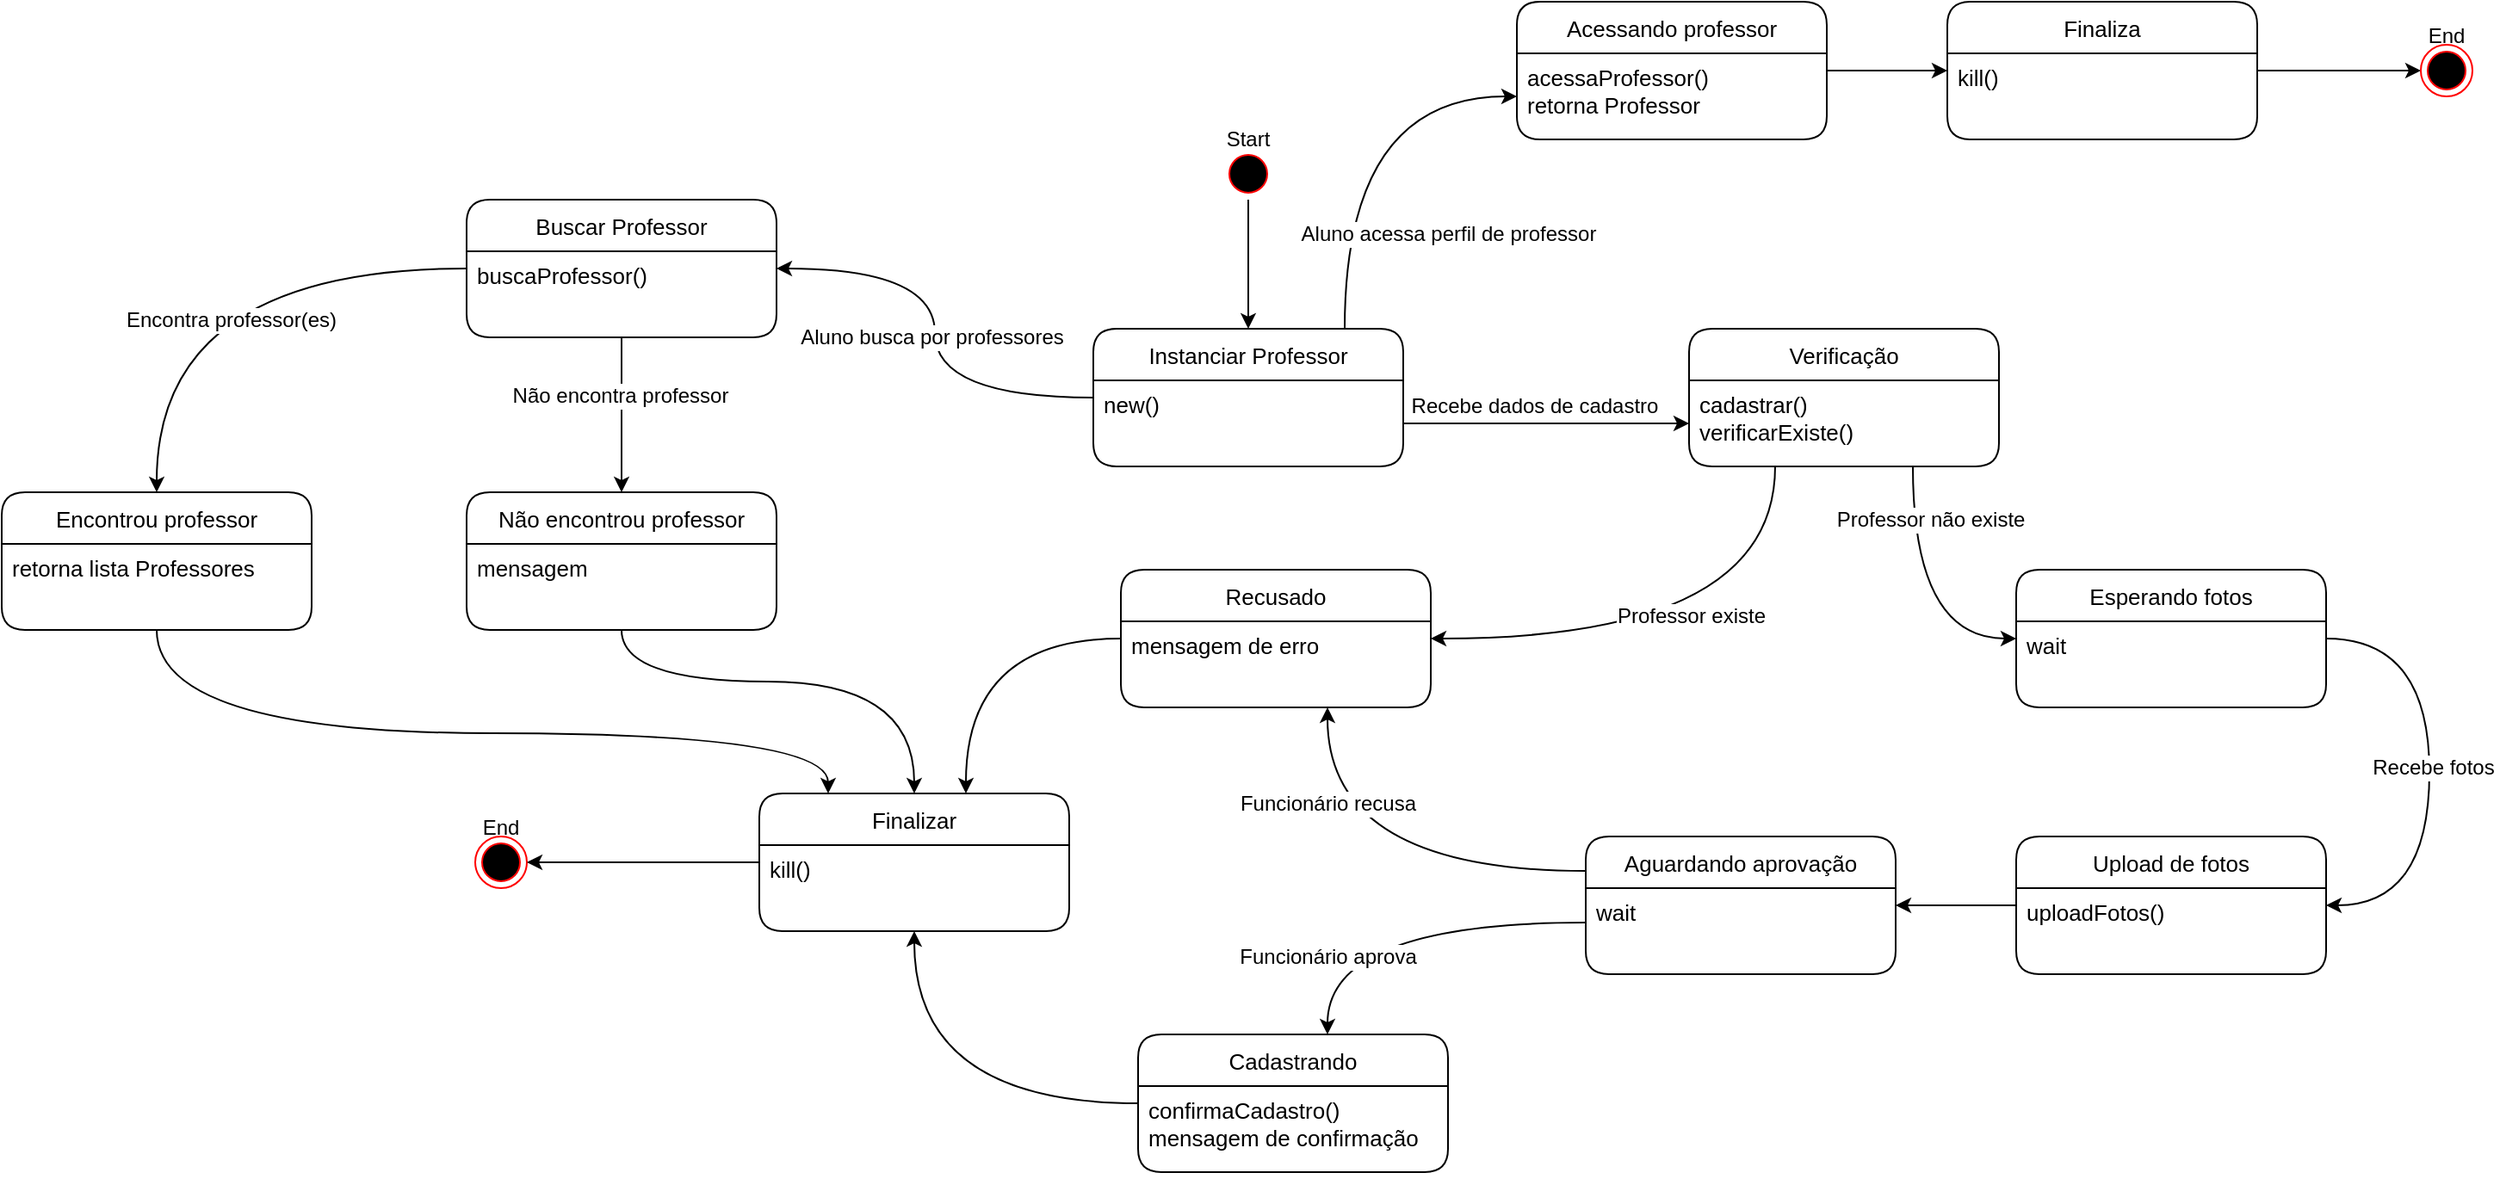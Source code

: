 <mxfile version="17.4.1" type="github">
  <diagram id="s0aPrs5HfquPw13XSlsm" name="Page-1">
    <mxGraphModel dx="1778" dy="993" grid="1" gridSize="10" guides="1" tooltips="1" connect="1" arrows="1" fold="1" page="1" pageScale="1" pageWidth="827" pageHeight="1169" math="0" shadow="0">
      <root>
        <mxCell id="0" />
        <mxCell id="1" parent="0" />
        <mxCell id="Yje8EIRbAULQ11PDXrBn-1" style="edgeStyle=orthogonalEdgeStyle;rounded=0;orthogonalLoop=1;jettySize=auto;html=1;fontSize=12;" edge="1" parent="1" source="Yje8EIRbAULQ11PDXrBn-5" target="Yje8EIRbAULQ11PDXrBn-18">
          <mxGeometry relative="1" as="geometry">
            <mxPoint x="940" y="435" as="targetPoint" />
            <Array as="points">
              <mxPoint x="970" y="390" />
              <mxPoint x="970" y="390" />
            </Array>
          </mxGeometry>
        </mxCell>
        <mxCell id="Yje8EIRbAULQ11PDXrBn-2" value="Recebe dados de cadastro" style="edgeLabel;html=1;align=center;verticalAlign=middle;resizable=0;points=[];fontSize=12;" vertex="1" connectable="0" parent="Yje8EIRbAULQ11PDXrBn-1">
          <mxGeometry x="0.196" y="-1" relative="1" as="geometry">
            <mxPoint x="-24" y="-11" as="offset" />
          </mxGeometry>
        </mxCell>
        <mxCell id="Yje8EIRbAULQ11PDXrBn-47" style="edgeStyle=orthogonalEdgeStyle;rounded=0;orthogonalLoop=1;jettySize=auto;html=1;curved=1;" edge="1" parent="1" source="Yje8EIRbAULQ11PDXrBn-5" target="Yje8EIRbAULQ11PDXrBn-45">
          <mxGeometry relative="1" as="geometry" />
        </mxCell>
        <mxCell id="Yje8EIRbAULQ11PDXrBn-52" value="Aluno busca por professores" style="edgeLabel;html=1;align=center;verticalAlign=middle;resizable=0;points=[];fontSize=12;" vertex="1" connectable="0" parent="Yje8EIRbAULQ11PDXrBn-47">
          <mxGeometry x="-0.116" y="1" relative="1" as="geometry">
            <mxPoint x="-1" y="-13" as="offset" />
          </mxGeometry>
        </mxCell>
        <mxCell id="Yje8EIRbAULQ11PDXrBn-63" style="edgeStyle=orthogonalEdgeStyle;curved=1;rounded=0;orthogonalLoop=1;jettySize=auto;html=1;fontSize=12;" edge="1" parent="1" source="Yje8EIRbAULQ11PDXrBn-5" target="Yje8EIRbAULQ11PDXrBn-61">
          <mxGeometry relative="1" as="geometry">
            <Array as="points">
              <mxPoint x="880" y="200" />
            </Array>
          </mxGeometry>
        </mxCell>
        <mxCell id="Yje8EIRbAULQ11PDXrBn-64" value="Aluno acessa perfil de professor" style="edgeLabel;html=1;align=center;verticalAlign=middle;resizable=0;points=[];fontSize=12;" vertex="1" connectable="0" parent="Yje8EIRbAULQ11PDXrBn-63">
          <mxGeometry x="-0.288" y="-10" relative="1" as="geometry">
            <mxPoint x="50" y="28" as="offset" />
          </mxGeometry>
        </mxCell>
        <mxCell id="Yje8EIRbAULQ11PDXrBn-5" value="Instanciar Professor" style="swimlane;fontStyle=0;childLayout=stackLayout;horizontal=1;startSize=30;horizontalStack=0;resizeParent=1;resizeParentMax=0;resizeLast=0;collapsible=1;marginBottom=0;rounded=1;fontSize=13;" vertex="1" parent="1">
          <mxGeometry x="734" y="335" width="180" height="80" as="geometry" />
        </mxCell>
        <mxCell id="Yje8EIRbAULQ11PDXrBn-6" value="new()" style="text;strokeColor=none;fillColor=none;align=left;verticalAlign=top;spacingLeft=4;spacingRight=4;overflow=hidden;points=[[0,0.5],[1,0.5]];portConstraint=eastwest;rotatable=0;fontSize=13;" vertex="1" parent="Yje8EIRbAULQ11PDXrBn-5">
          <mxGeometry y="30" width="180" height="50" as="geometry" />
        </mxCell>
        <mxCell id="Yje8EIRbAULQ11PDXrBn-7" value="" style="group" vertex="1" connectable="0" parent="1">
          <mxGeometry x="794" y="210" width="60" height="50" as="geometry" />
        </mxCell>
        <mxCell id="Yje8EIRbAULQ11PDXrBn-8" value="" style="ellipse;html=1;shape=startState;fillColor=#000000;strokeColor=#ff0000;rounded=1;" vertex="1" parent="Yje8EIRbAULQ11PDXrBn-7">
          <mxGeometry x="15" y="20" width="30" height="30" as="geometry" />
        </mxCell>
        <mxCell id="Yje8EIRbAULQ11PDXrBn-9" value="Start" style="text;html=1;strokeColor=none;fillColor=none;align=center;verticalAlign=middle;whiteSpace=wrap;rounded=0;" vertex="1" parent="Yje8EIRbAULQ11PDXrBn-7">
          <mxGeometry width="60" height="30" as="geometry" />
        </mxCell>
        <mxCell id="Yje8EIRbAULQ11PDXrBn-10" value="" style="group" vertex="1" connectable="0" parent="1">
          <mxGeometry x="360" y="610" width="60" height="50" as="geometry" />
        </mxCell>
        <mxCell id="Yje8EIRbAULQ11PDXrBn-11" value="" style="ellipse;html=1;shape=endState;fillColor=#000000;strokeColor=#ff0000;rounded=1;" vertex="1" parent="Yje8EIRbAULQ11PDXrBn-10">
          <mxGeometry x="15" y="20" width="30" height="30" as="geometry" />
        </mxCell>
        <mxCell id="Yje8EIRbAULQ11PDXrBn-12" value="End" style="text;html=1;strokeColor=none;fillColor=none;align=center;verticalAlign=middle;whiteSpace=wrap;rounded=0;" vertex="1" parent="Yje8EIRbAULQ11PDXrBn-10">
          <mxGeometry width="60" height="30" as="geometry" />
        </mxCell>
        <mxCell id="Yje8EIRbAULQ11PDXrBn-13" style="edgeStyle=orthogonalEdgeStyle;rounded=0;orthogonalLoop=1;jettySize=auto;html=1;" edge="1" parent="1" source="Yje8EIRbAULQ11PDXrBn-8" target="Yje8EIRbAULQ11PDXrBn-5">
          <mxGeometry relative="1" as="geometry" />
        </mxCell>
        <mxCell id="Yje8EIRbAULQ11PDXrBn-14" style="edgeStyle=orthogonalEdgeStyle;rounded=0;orthogonalLoop=1;jettySize=auto;html=1;fontSize=12;curved=1;" edge="1" parent="1" source="Yje8EIRbAULQ11PDXrBn-18" target="Yje8EIRbAULQ11PDXrBn-21">
          <mxGeometry relative="1" as="geometry">
            <Array as="points">
              <mxPoint x="1130" y="515" />
            </Array>
          </mxGeometry>
        </mxCell>
        <mxCell id="Yje8EIRbAULQ11PDXrBn-15" value="Professor existe" style="edgeLabel;html=1;align=center;verticalAlign=middle;resizable=0;points=[];fontSize=12;" vertex="1" connectable="0" parent="Yje8EIRbAULQ11PDXrBn-14">
          <mxGeometry x="-0.204" y="10" relative="1" as="geometry">
            <mxPoint x="-30" y="-23" as="offset" />
          </mxGeometry>
        </mxCell>
        <mxCell id="Yje8EIRbAULQ11PDXrBn-16" style="edgeStyle=orthogonalEdgeStyle;curved=1;rounded=0;orthogonalLoop=1;jettySize=auto;html=1;fontSize=12;" edge="1" parent="1" source="Yje8EIRbAULQ11PDXrBn-18" target="Yje8EIRbAULQ11PDXrBn-25">
          <mxGeometry relative="1" as="geometry">
            <Array as="points">
              <mxPoint x="1210" y="515" />
            </Array>
          </mxGeometry>
        </mxCell>
        <mxCell id="Yje8EIRbAULQ11PDXrBn-17" value="Professor não existe" style="edgeLabel;html=1;align=center;verticalAlign=middle;resizable=0;points=[];fontSize=12;" vertex="1" connectable="0" parent="Yje8EIRbAULQ11PDXrBn-16">
          <mxGeometry x="-0.526" y="-9" relative="1" as="geometry">
            <mxPoint x="19" y="-7" as="offset" />
          </mxGeometry>
        </mxCell>
        <mxCell id="Yje8EIRbAULQ11PDXrBn-18" value="Verificação" style="swimlane;fontStyle=0;childLayout=stackLayout;horizontal=1;startSize=30;horizontalStack=0;resizeParent=1;resizeParentMax=0;resizeLast=0;collapsible=1;marginBottom=0;rounded=1;fontSize=13;" vertex="1" parent="1">
          <mxGeometry x="1080" y="335" width="180" height="80" as="geometry" />
        </mxCell>
        <mxCell id="Yje8EIRbAULQ11PDXrBn-19" value="cadastrar()&#xa;verificarExiste()" style="text;strokeColor=none;fillColor=none;align=left;verticalAlign=top;spacingLeft=4;spacingRight=4;overflow=hidden;points=[[0,0.5],[1,0.5]];portConstraint=eastwest;rotatable=0;fontSize=13;" vertex="1" parent="Yje8EIRbAULQ11PDXrBn-18">
          <mxGeometry y="30" width="180" height="50" as="geometry" />
        </mxCell>
        <mxCell id="Yje8EIRbAULQ11PDXrBn-20" style="edgeStyle=orthogonalEdgeStyle;curved=1;rounded=0;orthogonalLoop=1;jettySize=auto;html=1;fontSize=12;" edge="1" parent="1" source="Yje8EIRbAULQ11PDXrBn-21" target="Yje8EIRbAULQ11PDXrBn-38">
          <mxGeometry relative="1" as="geometry">
            <Array as="points">
              <mxPoint x="660" y="515" />
            </Array>
          </mxGeometry>
        </mxCell>
        <mxCell id="Yje8EIRbAULQ11PDXrBn-21" value="Recusado" style="swimlane;fontStyle=0;childLayout=stackLayout;horizontal=1;startSize=30;horizontalStack=0;resizeParent=1;resizeParentMax=0;resizeLast=0;collapsible=1;marginBottom=0;rounded=1;fontSize=13;" vertex="1" parent="1">
          <mxGeometry x="750" y="475" width="180" height="80" as="geometry" />
        </mxCell>
        <mxCell id="Yje8EIRbAULQ11PDXrBn-22" value="mensagem de erro&#xa;" style="text;strokeColor=none;fillColor=none;align=left;verticalAlign=top;spacingLeft=4;spacingRight=4;overflow=hidden;points=[[0,0.5],[1,0.5]];portConstraint=eastwest;rotatable=0;fontSize=13;" vertex="1" parent="Yje8EIRbAULQ11PDXrBn-21">
          <mxGeometry y="30" width="180" height="50" as="geometry" />
        </mxCell>
        <mxCell id="Yje8EIRbAULQ11PDXrBn-23" style="edgeStyle=orthogonalEdgeStyle;rounded=0;orthogonalLoop=1;jettySize=auto;html=1;fontSize=12;curved=1;" edge="1" parent="1" source="Yje8EIRbAULQ11PDXrBn-25" target="Yje8EIRbAULQ11PDXrBn-28">
          <mxGeometry relative="1" as="geometry">
            <Array as="points">
              <mxPoint x="1510" y="515" />
              <mxPoint x="1510" y="670" />
            </Array>
          </mxGeometry>
        </mxCell>
        <mxCell id="Yje8EIRbAULQ11PDXrBn-24" value="Recebe fotos" style="edgeLabel;html=1;align=center;verticalAlign=middle;resizable=0;points=[];fontSize=12;" vertex="1" connectable="0" parent="Yje8EIRbAULQ11PDXrBn-23">
          <mxGeometry x="-0.119" y="-1" relative="1" as="geometry">
            <mxPoint x="3" y="14" as="offset" />
          </mxGeometry>
        </mxCell>
        <mxCell id="Yje8EIRbAULQ11PDXrBn-25" value="Esperando fotos" style="swimlane;fontStyle=0;childLayout=stackLayout;horizontal=1;startSize=30;horizontalStack=0;resizeParent=1;resizeParentMax=0;resizeLast=0;collapsible=1;marginBottom=0;rounded=1;fontSize=13;" vertex="1" parent="1">
          <mxGeometry x="1270" y="475" width="180" height="80" as="geometry" />
        </mxCell>
        <mxCell id="Yje8EIRbAULQ11PDXrBn-26" value="wait" style="text;strokeColor=none;fillColor=none;align=left;verticalAlign=top;spacingLeft=4;spacingRight=4;overflow=hidden;points=[[0,0.5],[1,0.5]];portConstraint=eastwest;rotatable=0;fontSize=13;" vertex="1" parent="Yje8EIRbAULQ11PDXrBn-25">
          <mxGeometry y="30" width="180" height="50" as="geometry" />
        </mxCell>
        <mxCell id="Yje8EIRbAULQ11PDXrBn-27" style="edgeStyle=orthogonalEdgeStyle;curved=1;rounded=0;orthogonalLoop=1;jettySize=auto;html=1;fontSize=12;" edge="1" parent="1" source="Yje8EIRbAULQ11PDXrBn-28" target="Yje8EIRbAULQ11PDXrBn-32">
          <mxGeometry relative="1" as="geometry" />
        </mxCell>
        <mxCell id="Yje8EIRbAULQ11PDXrBn-28" value="Upload de fotos" style="swimlane;fontStyle=0;childLayout=stackLayout;horizontal=1;startSize=30;horizontalStack=0;resizeParent=1;resizeParentMax=0;resizeLast=0;collapsible=1;marginBottom=0;rounded=1;fontSize=13;" vertex="1" parent="1">
          <mxGeometry x="1270" y="630" width="180" height="80" as="geometry" />
        </mxCell>
        <mxCell id="Yje8EIRbAULQ11PDXrBn-29" value="uploadFotos()" style="text;strokeColor=none;fillColor=none;align=left;verticalAlign=top;spacingLeft=4;spacingRight=4;overflow=hidden;points=[[0,0.5],[1,0.5]];portConstraint=eastwest;rotatable=0;fontSize=13;" vertex="1" parent="Yje8EIRbAULQ11PDXrBn-28">
          <mxGeometry y="30" width="180" height="50" as="geometry" />
        </mxCell>
        <mxCell id="Yje8EIRbAULQ11PDXrBn-30" style="edgeStyle=orthogonalEdgeStyle;curved=1;rounded=0;orthogonalLoop=1;jettySize=auto;html=1;fontSize=12;" edge="1" parent="1" source="Yje8EIRbAULQ11PDXrBn-32" target="Yje8EIRbAULQ11PDXrBn-21">
          <mxGeometry relative="1" as="geometry">
            <Array as="points">
              <mxPoint x="870" y="650" />
            </Array>
          </mxGeometry>
        </mxCell>
        <mxCell id="Yje8EIRbAULQ11PDXrBn-31" value="Funcionário recusa" style="edgeLabel;html=1;align=center;verticalAlign=middle;resizable=0;points=[];fontSize=12;" vertex="1" connectable="0" parent="Yje8EIRbAULQ11PDXrBn-30">
          <mxGeometry x="0.319" y="-15" relative="1" as="geometry">
            <mxPoint x="-15" y="-28" as="offset" />
          </mxGeometry>
        </mxCell>
        <mxCell id="Yje8EIRbAULQ11PDXrBn-32" value="Aguardando aprovação" style="swimlane;fontStyle=0;childLayout=stackLayout;horizontal=1;startSize=30;horizontalStack=0;resizeParent=1;resizeParentMax=0;resizeLast=0;collapsible=1;marginBottom=0;rounded=1;fontSize=13;" vertex="1" parent="1">
          <mxGeometry x="1020" y="630" width="180" height="80" as="geometry" />
        </mxCell>
        <mxCell id="Yje8EIRbAULQ11PDXrBn-33" value="wait" style="text;strokeColor=none;fillColor=none;align=left;verticalAlign=top;spacingLeft=4;spacingRight=4;overflow=hidden;points=[[0,0.5],[1,0.5]];portConstraint=eastwest;rotatable=0;fontSize=13;" vertex="1" parent="Yje8EIRbAULQ11PDXrBn-32">
          <mxGeometry y="30" width="180" height="50" as="geometry" />
        </mxCell>
        <mxCell id="Yje8EIRbAULQ11PDXrBn-34" style="edgeStyle=orthogonalEdgeStyle;curved=1;rounded=0;orthogonalLoop=1;jettySize=auto;html=1;fontSize=12;" edge="1" parent="1" source="Yje8EIRbAULQ11PDXrBn-35" target="Yje8EIRbAULQ11PDXrBn-38">
          <mxGeometry relative="1" as="geometry" />
        </mxCell>
        <mxCell id="Yje8EIRbAULQ11PDXrBn-35" value="Cadastrando" style="swimlane;fontStyle=0;childLayout=stackLayout;horizontal=1;startSize=30;horizontalStack=0;resizeParent=1;resizeParentMax=0;resizeLast=0;collapsible=1;marginBottom=0;rounded=1;fontSize=13;" vertex="1" parent="1">
          <mxGeometry x="760" y="745" width="180" height="80" as="geometry" />
        </mxCell>
        <mxCell id="Yje8EIRbAULQ11PDXrBn-36" value="confirmaCadastro()&#xa;mensagem de confirmação" style="text;strokeColor=none;fillColor=none;align=left;verticalAlign=top;spacingLeft=4;spacingRight=4;overflow=hidden;points=[[0,0.5],[1,0.5]];portConstraint=eastwest;rotatable=0;fontSize=13;" vertex="1" parent="Yje8EIRbAULQ11PDXrBn-35">
          <mxGeometry y="30" width="180" height="50" as="geometry" />
        </mxCell>
        <mxCell id="Yje8EIRbAULQ11PDXrBn-37" style="edgeStyle=orthogonalEdgeStyle;curved=1;rounded=0;orthogonalLoop=1;jettySize=auto;html=1;fontSize=12;" edge="1" parent="1" source="Yje8EIRbAULQ11PDXrBn-38" target="Yje8EIRbAULQ11PDXrBn-11">
          <mxGeometry relative="1" as="geometry" />
        </mxCell>
        <mxCell id="Yje8EIRbAULQ11PDXrBn-38" value="Finalizar" style="swimlane;fontStyle=0;childLayout=stackLayout;horizontal=1;startSize=30;horizontalStack=0;resizeParent=1;resizeParentMax=0;resizeLast=0;collapsible=1;marginBottom=0;rounded=1;fontSize=13;" vertex="1" parent="1">
          <mxGeometry x="540" y="605" width="180" height="80" as="geometry" />
        </mxCell>
        <mxCell id="Yje8EIRbAULQ11PDXrBn-39" value="kill()" style="text;strokeColor=none;fillColor=none;align=left;verticalAlign=top;spacingLeft=4;spacingRight=4;overflow=hidden;points=[[0,0.5],[1,0.5]];portConstraint=eastwest;rotatable=0;fontSize=13;" vertex="1" parent="Yje8EIRbAULQ11PDXrBn-38">
          <mxGeometry y="30" width="180" height="50" as="geometry" />
        </mxCell>
        <mxCell id="Yje8EIRbAULQ11PDXrBn-40" style="edgeStyle=orthogonalEdgeStyle;curved=1;rounded=0;orthogonalLoop=1;jettySize=auto;html=1;fontSize=12;" edge="1" parent="1" source="Yje8EIRbAULQ11PDXrBn-33" target="Yje8EIRbAULQ11PDXrBn-35">
          <mxGeometry relative="1" as="geometry">
            <Array as="points">
              <mxPoint x="870" y="680" />
            </Array>
          </mxGeometry>
        </mxCell>
        <mxCell id="Yje8EIRbAULQ11PDXrBn-41" value="Funcionário aprova" style="edgeLabel;html=1;align=center;verticalAlign=middle;resizable=0;points=[];fontSize=12;" vertex="1" connectable="0" parent="Yje8EIRbAULQ11PDXrBn-40">
          <mxGeometry x="-0.468" y="3" relative="1" as="geometry">
            <mxPoint x="-93" y="17" as="offset" />
          </mxGeometry>
        </mxCell>
        <mxCell id="Yje8EIRbAULQ11PDXrBn-55" style="edgeStyle=orthogonalEdgeStyle;curved=1;rounded=0;orthogonalLoop=1;jettySize=auto;html=1;" edge="1" parent="1" source="Yje8EIRbAULQ11PDXrBn-45" target="Yje8EIRbAULQ11PDXrBn-48">
          <mxGeometry relative="1" as="geometry" />
        </mxCell>
        <mxCell id="Yje8EIRbAULQ11PDXrBn-58" value="Encontra professor(es)" style="edgeLabel;html=1;align=center;verticalAlign=middle;resizable=0;points=[];fontSize=12;" vertex="1" connectable="0" parent="Yje8EIRbAULQ11PDXrBn-55">
          <mxGeometry x="-0.116" y="30" relative="1" as="geometry">
            <mxPoint as="offset" />
          </mxGeometry>
        </mxCell>
        <mxCell id="Yje8EIRbAULQ11PDXrBn-56" style="edgeStyle=orthogonalEdgeStyle;curved=1;rounded=0;orthogonalLoop=1;jettySize=auto;html=1;" edge="1" parent="1" source="Yje8EIRbAULQ11PDXrBn-45" target="Yje8EIRbAULQ11PDXrBn-53">
          <mxGeometry relative="1" as="geometry" />
        </mxCell>
        <mxCell id="Yje8EIRbAULQ11PDXrBn-57" value="Não encontra professor" style="edgeLabel;html=1;align=center;verticalAlign=middle;resizable=0;points=[];fontSize=12;" vertex="1" connectable="0" parent="Yje8EIRbAULQ11PDXrBn-56">
          <mxGeometry x="-0.248" y="-1" relative="1" as="geometry">
            <mxPoint as="offset" />
          </mxGeometry>
        </mxCell>
        <mxCell id="Yje8EIRbAULQ11PDXrBn-45" value="Buscar Professor" style="swimlane;fontStyle=0;childLayout=stackLayout;horizontal=1;startSize=30;horizontalStack=0;resizeParent=1;resizeParentMax=0;resizeLast=0;collapsible=1;marginBottom=0;rounded=1;fontSize=13;" vertex="1" parent="1">
          <mxGeometry x="370" y="260" width="180" height="80" as="geometry" />
        </mxCell>
        <mxCell id="Yje8EIRbAULQ11PDXrBn-46" value="buscaProfessor()" style="text;strokeColor=none;fillColor=none;align=left;verticalAlign=top;spacingLeft=4;spacingRight=4;overflow=hidden;points=[[0,0.5],[1,0.5]];portConstraint=eastwest;rotatable=0;fontSize=13;" vertex="1" parent="Yje8EIRbAULQ11PDXrBn-45">
          <mxGeometry y="30" width="180" height="50" as="geometry" />
        </mxCell>
        <mxCell id="Yje8EIRbAULQ11PDXrBn-60" style="edgeStyle=orthogonalEdgeStyle;curved=1;rounded=0;orthogonalLoop=1;jettySize=auto;html=1;" edge="1" parent="1" source="Yje8EIRbAULQ11PDXrBn-48" target="Yje8EIRbAULQ11PDXrBn-38">
          <mxGeometry relative="1" as="geometry">
            <Array as="points">
              <mxPoint x="190" y="570" />
              <mxPoint x="580" y="570" />
            </Array>
          </mxGeometry>
        </mxCell>
        <mxCell id="Yje8EIRbAULQ11PDXrBn-48" value="Encontrou professor" style="swimlane;fontStyle=0;childLayout=stackLayout;horizontal=1;startSize=30;horizontalStack=0;resizeParent=1;resizeParentMax=0;resizeLast=0;collapsible=1;marginBottom=0;rounded=1;fontSize=13;" vertex="1" parent="1">
          <mxGeometry x="100" y="430" width="180" height="80" as="geometry" />
        </mxCell>
        <mxCell id="Yje8EIRbAULQ11PDXrBn-49" value="retorna lista Professores" style="text;strokeColor=none;fillColor=none;align=left;verticalAlign=top;spacingLeft=4;spacingRight=4;overflow=hidden;points=[[0,0.5],[1,0.5]];portConstraint=eastwest;rotatable=0;fontSize=13;" vertex="1" parent="Yje8EIRbAULQ11PDXrBn-48">
          <mxGeometry y="30" width="180" height="50" as="geometry" />
        </mxCell>
        <mxCell id="Yje8EIRbAULQ11PDXrBn-59" style="edgeStyle=orthogonalEdgeStyle;curved=1;rounded=0;orthogonalLoop=1;jettySize=auto;html=1;" edge="1" parent="1" source="Yje8EIRbAULQ11PDXrBn-53" target="Yje8EIRbAULQ11PDXrBn-38">
          <mxGeometry relative="1" as="geometry">
            <Array as="points">
              <mxPoint x="460" y="540" />
              <mxPoint x="630" y="540" />
            </Array>
          </mxGeometry>
        </mxCell>
        <mxCell id="Yje8EIRbAULQ11PDXrBn-53" value="Não encontrou professor" style="swimlane;fontStyle=0;childLayout=stackLayout;horizontal=1;startSize=30;horizontalStack=0;resizeParent=1;resizeParentMax=0;resizeLast=0;collapsible=1;marginBottom=0;rounded=1;fontSize=13;" vertex="1" parent="1">
          <mxGeometry x="370" y="430" width="180" height="80" as="geometry" />
        </mxCell>
        <mxCell id="Yje8EIRbAULQ11PDXrBn-54" value="mensagem" style="text;strokeColor=none;fillColor=none;align=left;verticalAlign=top;spacingLeft=4;spacingRight=4;overflow=hidden;points=[[0,0.5],[1,0.5]];portConstraint=eastwest;rotatable=0;fontSize=13;" vertex="1" parent="Yje8EIRbAULQ11PDXrBn-53">
          <mxGeometry y="30" width="180" height="50" as="geometry" />
        </mxCell>
        <mxCell id="Yje8EIRbAULQ11PDXrBn-68" style="edgeStyle=orthogonalEdgeStyle;curved=1;rounded=0;orthogonalLoop=1;jettySize=auto;html=1;fontSize=12;" edge="1" parent="1" source="Yje8EIRbAULQ11PDXrBn-61" target="Yje8EIRbAULQ11PDXrBn-66">
          <mxGeometry relative="1" as="geometry" />
        </mxCell>
        <mxCell id="Yje8EIRbAULQ11PDXrBn-61" value="Acessando professor" style="swimlane;fontStyle=0;childLayout=stackLayout;horizontal=1;startSize=30;horizontalStack=0;resizeParent=1;resizeParentMax=0;resizeLast=0;collapsible=1;marginBottom=0;rounded=1;fontSize=13;" vertex="1" parent="1">
          <mxGeometry x="980" y="145" width="180" height="80" as="geometry" />
        </mxCell>
        <mxCell id="Yje8EIRbAULQ11PDXrBn-62" value="acessaProfessor()&#xa;retorna Professor" style="text;strokeColor=none;fillColor=none;align=left;verticalAlign=top;spacingLeft=4;spacingRight=4;overflow=hidden;points=[[0,0.5],[1,0.5]];portConstraint=eastwest;rotatable=0;fontSize=13;" vertex="1" parent="Yje8EIRbAULQ11PDXrBn-61">
          <mxGeometry y="30" width="180" height="50" as="geometry" />
        </mxCell>
        <mxCell id="Yje8EIRbAULQ11PDXrBn-73" style="edgeStyle=orthogonalEdgeStyle;curved=1;rounded=0;orthogonalLoop=1;jettySize=auto;html=1;fontSize=12;" edge="1" parent="1" source="Yje8EIRbAULQ11PDXrBn-66" target="Yje8EIRbAULQ11PDXrBn-71">
          <mxGeometry relative="1" as="geometry" />
        </mxCell>
        <mxCell id="Yje8EIRbAULQ11PDXrBn-66" value="Finaliza" style="swimlane;fontStyle=0;childLayout=stackLayout;horizontal=1;startSize=30;horizontalStack=0;resizeParent=1;resizeParentMax=0;resizeLast=0;collapsible=1;marginBottom=0;rounded=1;fontSize=13;" vertex="1" parent="1">
          <mxGeometry x="1230" y="145" width="180" height="80" as="geometry" />
        </mxCell>
        <mxCell id="Yje8EIRbAULQ11PDXrBn-67" value="kill()" style="text;strokeColor=none;fillColor=none;align=left;verticalAlign=top;spacingLeft=4;spacingRight=4;overflow=hidden;points=[[0,0.5],[1,0.5]];portConstraint=eastwest;rotatable=0;fontSize=13;" vertex="1" parent="Yje8EIRbAULQ11PDXrBn-66">
          <mxGeometry y="30" width="180" height="50" as="geometry" />
        </mxCell>
        <mxCell id="Yje8EIRbAULQ11PDXrBn-70" value="" style="group" vertex="1" connectable="0" parent="1">
          <mxGeometry x="1490" y="150" width="60" height="50" as="geometry" />
        </mxCell>
        <mxCell id="Yje8EIRbAULQ11PDXrBn-71" value="" style="ellipse;html=1;shape=endState;fillColor=#000000;strokeColor=#ff0000;rounded=1;" vertex="1" parent="Yje8EIRbAULQ11PDXrBn-70">
          <mxGeometry x="15" y="20" width="30" height="30" as="geometry" />
        </mxCell>
        <mxCell id="Yje8EIRbAULQ11PDXrBn-72" value="End" style="text;html=1;strokeColor=none;fillColor=none;align=center;verticalAlign=middle;whiteSpace=wrap;rounded=0;" vertex="1" parent="Yje8EIRbAULQ11PDXrBn-70">
          <mxGeometry width="60" height="30" as="geometry" />
        </mxCell>
      </root>
    </mxGraphModel>
  </diagram>
</mxfile>
